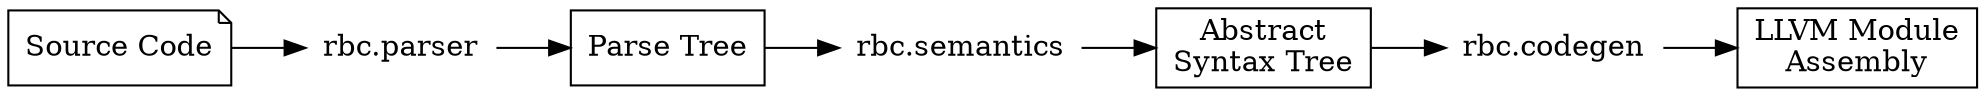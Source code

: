 digraph {
    rankdir="LR";
    node [ shape="rect" ] ;

    source [ label="Source Code"; shape="note" ] ;
    parsetree [ label="Parse Tree" ] ;
    ast [ label="Abstract\nSyntax Tree" ] ;
    module [ label="LLVM Module\nAssembly" ] ;

    parser [ label="rbc.parser" shape="plaintext" ] ;
    semantics [ label="rbc.semantics" shape="plaintext" ] ;
    codegen [ label="rbc.codegen" shape="plaintext" ] ;

    source -> parser -> parsetree ;
    parsetree -> semantics -> ast ;
    ast -> codegen -> module ;
}


